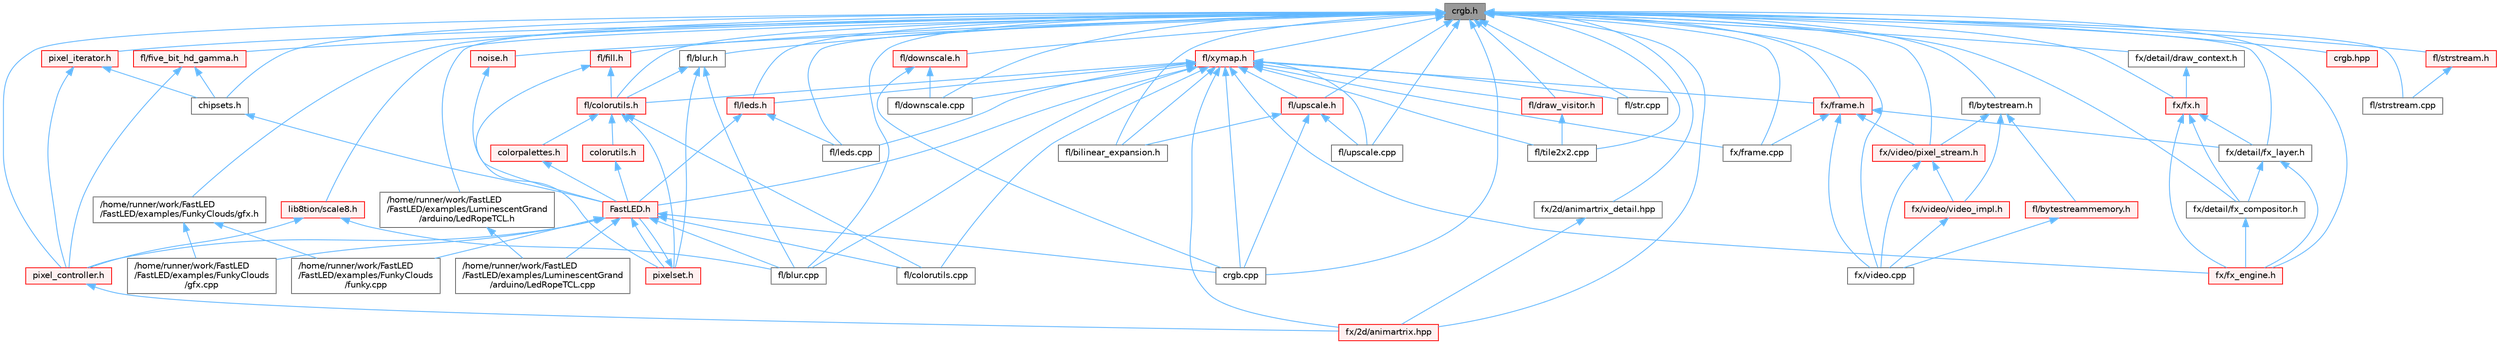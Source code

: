 digraph "crgb.h"
{
 // INTERACTIVE_SVG=YES
 // LATEX_PDF_SIZE
  bgcolor="transparent";
  edge [fontname=Helvetica,fontsize=10,labelfontname=Helvetica,labelfontsize=10];
  node [fontname=Helvetica,fontsize=10,shape=box,height=0.2,width=0.4];
  Node1 [id="Node000001",label="crgb.h",height=0.2,width=0.4,color="gray40", fillcolor="grey60", style="filled", fontcolor="black",tooltip="Defines the red, green, and blue (RGB) pixel struct."];
  Node1 -> Node2 [id="edge1_Node000001_Node000002",dir="back",color="steelblue1",style="solid",tooltip=" "];
  Node2 [id="Node000002",label="/home/runner/work/FastLED\l/FastLED/examples/FunkyClouds/gfx.h",height=0.2,width=0.4,color="grey40", fillcolor="white", style="filled",URL="$d8/dd5/gfx_8h.html",tooltip=" "];
  Node2 -> Node3 [id="edge2_Node000002_Node000003",dir="back",color="steelblue1",style="solid",tooltip=" "];
  Node3 [id="Node000003",label="/home/runner/work/FastLED\l/FastLED/examples/FunkyClouds\l/funky.cpp",height=0.2,width=0.4,color="grey40", fillcolor="white", style="filled",URL="$d6/d43/funky_8cpp.html",tooltip=" "];
  Node2 -> Node4 [id="edge3_Node000002_Node000004",dir="back",color="steelblue1",style="solid",tooltip=" "];
  Node4 [id="Node000004",label="/home/runner/work/FastLED\l/FastLED/examples/FunkyClouds\l/gfx.cpp",height=0.2,width=0.4,color="grey40", fillcolor="white", style="filled",URL="$de/da1/gfx_8cpp.html",tooltip=" "];
  Node1 -> Node5 [id="edge4_Node000001_Node000005",dir="back",color="steelblue1",style="solid",tooltip=" "];
  Node5 [id="Node000005",label="/home/runner/work/FastLED\l/FastLED/examples/LuminescentGrand\l/arduino/LedRopeTCL.h",height=0.2,width=0.4,color="grey40", fillcolor="white", style="filled",URL="$d9/d7e/_led_rope_t_c_l_8h.html",tooltip=" "];
  Node5 -> Node6 [id="edge5_Node000005_Node000006",dir="back",color="steelblue1",style="solid",tooltip=" "];
  Node6 [id="Node000006",label="/home/runner/work/FastLED\l/FastLED/examples/LuminescentGrand\l/arduino/LedRopeTCL.cpp",height=0.2,width=0.4,color="grey40", fillcolor="white", style="filled",URL="$d6/dc9/_led_rope_t_c_l_8cpp.html",tooltip=" "];
  Node1 -> Node7 [id="edge6_Node000001_Node000007",dir="back",color="steelblue1",style="solid",tooltip=" "];
  Node7 [id="Node000007",label="chipsets.h",height=0.2,width=0.4,color="grey40", fillcolor="white", style="filled",URL="$db/d66/chipsets_8h.html",tooltip="Contains the bulk of the definitions for the various LED chipsets supported."];
  Node7 -> Node8 [id="edge7_Node000007_Node000008",dir="back",color="steelblue1",style="solid",tooltip=" "];
  Node8 [id="Node000008",label="FastLED.h",height=0.2,width=0.4,color="red", fillcolor="#FFF0F0", style="filled",URL="$db/d97/_fast_l_e_d_8h.html",tooltip="central include file for FastLED, defines the CFastLED class/object"];
  Node8 -> Node3 [id="edge8_Node000008_Node000003",dir="back",color="steelblue1",style="solid",tooltip=" "];
  Node8 -> Node4 [id="edge9_Node000008_Node000004",dir="back",color="steelblue1",style="solid",tooltip=" "];
  Node8 -> Node6 [id="edge10_Node000008_Node000006",dir="back",color="steelblue1",style="solid",tooltip=" "];
  Node8 -> Node97 [id="edge11_Node000008_Node000097",dir="back",color="steelblue1",style="solid",tooltip=" "];
  Node97 [id="Node000097",label="crgb.cpp",height=0.2,width=0.4,color="grey40", fillcolor="white", style="filled",URL="$d0/de3/crgb_8cpp.html",tooltip="Utility functions for the red, green, and blue (RGB) pixel struct."];
  Node8 -> Node106 [id="edge12_Node000008_Node000106",dir="back",color="steelblue1",style="solid",tooltip=" "];
  Node106 [id="Node000106",label="fl/blur.cpp",height=0.2,width=0.4,color="grey40", fillcolor="white", style="filled",URL="$de/dc8/blur_8cpp.html",tooltip=" "];
  Node8 -> Node107 [id="edge13_Node000008_Node000107",dir="back",color="steelblue1",style="solid",tooltip=" "];
  Node107 [id="Node000107",label="fl/colorutils.cpp",height=0.2,width=0.4,color="grey40", fillcolor="white", style="filled",URL="$da/d2d/colorutils_8cpp.html",tooltip="Misc utility functions for palettes, blending, and more."];
  Node8 -> Node132 [id="edge14_Node000008_Node000132",dir="back",color="steelblue1",style="solid",tooltip=" "];
  Node132 [id="Node000132",label="pixel_controller.h",height=0.2,width=0.4,color="red", fillcolor="#FFF0F0", style="filled",URL="$d5/d4d/pixel__controller_8h.html",tooltip="Low level pixel data writing class."];
  Node132 -> Node133 [id="edge15_Node000132_Node000133",dir="back",color="steelblue1",style="solid",tooltip=" "];
  Node133 [id="Node000133",label="fx/2d/animartrix.hpp",height=0.2,width=0.4,color="red", fillcolor="#FFF0F0", style="filled",URL="$d3/dc3/animartrix_8hpp.html",tooltip=" "];
  Node8 -> Node134 [id="edge16_Node000008_Node000134",dir="back",color="steelblue1",style="solid",tooltip=" "];
  Node134 [id="Node000134",label="pixelset.h",height=0.2,width=0.4,color="red", fillcolor="#FFF0F0", style="filled",URL="$d4/d46/pixelset_8h.html",tooltip="Declares classes for managing logical groups of LEDs."];
  Node134 -> Node8 [id="edge17_Node000134_Node000008",dir="back",color="steelblue1",style="solid",tooltip=" "];
  Node1 -> Node97 [id="edge18_Node000001_Node000097",dir="back",color="steelblue1",style="solid",tooltip=" "];
  Node1 -> Node127 [id="edge19_Node000001_Node000127",dir="back",color="steelblue1",style="solid",tooltip=" "];
  Node127 [id="Node000127",label="crgb.hpp",height=0.2,width=0.4,color="red", fillcolor="#FFF0F0", style="filled",URL="$d0/d4b/crgb_8hpp.html",tooltip="Defines utility functions for the red, green, and blue (RGB) pixel struct."];
  Node1 -> Node144 [id="edge20_Node000001_Node000144",dir="back",color="steelblue1",style="solid",tooltip=" "];
  Node144 [id="Node000144",label="fl/bilinear_expansion.h",height=0.2,width=0.4,color="grey40", fillcolor="white", style="filled",URL="$da/d34/bilinear__expansion_8h.html",tooltip="Demonstrates how to mix noise generation with color palettes on a 2D LED matrix."];
  Node1 -> Node106 [id="edge21_Node000001_Node000106",dir="back",color="steelblue1",style="solid",tooltip=" "];
  Node1 -> Node145 [id="edge22_Node000001_Node000145",dir="back",color="steelblue1",style="solid",tooltip=" "];
  Node145 [id="Node000145",label="fl/blur.h",height=0.2,width=0.4,color="grey40", fillcolor="white", style="filled",URL="$d4/df5/blur_8h.html",tooltip=" "];
  Node145 -> Node106 [id="edge23_Node000145_Node000106",dir="back",color="steelblue1",style="solid",tooltip=" "];
  Node145 -> Node146 [id="edge24_Node000145_Node000146",dir="back",color="steelblue1",style="solid",tooltip=" "];
  Node146 [id="Node000146",label="fl/colorutils.h",height=0.2,width=0.4,color="red", fillcolor="#FFF0F0", style="filled",URL="$d7/df9/fl_2colorutils_8h.html",tooltip="Utility functions for color fill, palettes, blending, and more."];
  Node146 -> Node147 [id="edge25_Node000146_Node000147",dir="back",color="steelblue1",style="solid",tooltip=" "];
  Node147 [id="Node000147",label="colorpalettes.h",height=0.2,width=0.4,color="red", fillcolor="#FFF0F0", style="filled",URL="$dc/dcc/colorpalettes_8h.html",tooltip="Declarations for the predefined color palettes supplied by FastLED."];
  Node147 -> Node8 [id="edge26_Node000147_Node000008",dir="back",color="steelblue1",style="solid",tooltip=" "];
  Node146 -> Node148 [id="edge27_Node000146_Node000148",dir="back",color="steelblue1",style="solid",tooltip=" "];
  Node148 [id="Node000148",label="colorutils.h",height=0.2,width=0.4,color="red", fillcolor="#FFF0F0", style="filled",URL="$d1/dfb/colorutils_8h.html",tooltip=" "];
  Node148 -> Node8 [id="edge28_Node000148_Node000008",dir="back",color="steelblue1",style="solid",tooltip=" "];
  Node146 -> Node107 [id="edge29_Node000146_Node000107",dir="back",color="steelblue1",style="solid",tooltip=" "];
  Node146 -> Node134 [id="edge30_Node000146_Node000134",dir="back",color="steelblue1",style="solid",tooltip=" "];
  Node145 -> Node134 [id="edge31_Node000145_Node000134",dir="back",color="steelblue1",style="solid",tooltip=" "];
  Node1 -> Node155 [id="edge32_Node000001_Node000155",dir="back",color="steelblue1",style="solid",tooltip=" "];
  Node155 [id="Node000155",label="fl/bytestream.h",height=0.2,width=0.4,color="grey40", fillcolor="white", style="filled",URL="$dd/d2b/bytestream_8h.html",tooltip=" "];
  Node155 -> Node156 [id="edge33_Node000155_Node000156",dir="back",color="steelblue1",style="solid",tooltip=" "];
  Node156 [id="Node000156",label="fl/bytestreammemory.h",height=0.2,width=0.4,color="red", fillcolor="#FFF0F0", style="filled",URL="$d1/d24/bytestreammemory_8h.html",tooltip=" "];
  Node156 -> Node158 [id="edge34_Node000156_Node000158",dir="back",color="steelblue1",style="solid",tooltip=" "];
  Node158 [id="Node000158",label="fx/video.cpp",height=0.2,width=0.4,color="grey40", fillcolor="white", style="filled",URL="$d0/d05/video_8cpp.html",tooltip=" "];
  Node155 -> Node159 [id="edge35_Node000155_Node000159",dir="back",color="steelblue1",style="solid",tooltip=" "];
  Node159 [id="Node000159",label="fx/video/pixel_stream.h",height=0.2,width=0.4,color="red", fillcolor="#FFF0F0", style="filled",URL="$d3/dfa/pixel__stream_8h.html",tooltip=" "];
  Node159 -> Node158 [id="edge36_Node000159_Node000158",dir="back",color="steelblue1",style="solid",tooltip=" "];
  Node159 -> Node162 [id="edge37_Node000159_Node000162",dir="back",color="steelblue1",style="solid",tooltip=" "];
  Node162 [id="Node000162",label="fx/video/video_impl.h",height=0.2,width=0.4,color="red", fillcolor="#FFF0F0", style="filled",URL="$d5/d82/video__impl_8h.html",tooltip=" "];
  Node162 -> Node158 [id="edge38_Node000162_Node000158",dir="back",color="steelblue1",style="solid",tooltip=" "];
  Node155 -> Node162 [id="edge39_Node000155_Node000162",dir="back",color="steelblue1",style="solid",tooltip=" "];
  Node1 -> Node146 [id="edge40_Node000001_Node000146",dir="back",color="steelblue1",style="solid",tooltip=" "];
  Node1 -> Node165 [id="edge41_Node000001_Node000165",dir="back",color="steelblue1",style="solid",tooltip=" "];
  Node165 [id="Node000165",label="fl/downscale.cpp",height=0.2,width=0.4,color="grey40", fillcolor="white", style="filled",URL="$d8/df9/downscale_8cpp.html",tooltip=" "];
  Node1 -> Node166 [id="edge42_Node000001_Node000166",dir="back",color="steelblue1",style="solid",tooltip=" "];
  Node166 [id="Node000166",label="fl/downscale.h",height=0.2,width=0.4,color="red", fillcolor="#FFF0F0", style="filled",URL="$d1/d30/src_2fl_2downscale_8h.html",tooltip=" "];
  Node166 -> Node97 [id="edge43_Node000166_Node000097",dir="back",color="steelblue1",style="solid",tooltip=" "];
  Node166 -> Node165 [id="edge44_Node000166_Node000165",dir="back",color="steelblue1",style="solid",tooltip=" "];
  Node1 -> Node151 [id="edge45_Node000001_Node000151",dir="back",color="steelblue1",style="solid",tooltip=" "];
  Node151 [id="Node000151",label="fl/draw_visitor.h",height=0.2,width=0.4,color="red", fillcolor="#FFF0F0", style="filled",URL="$d0/d4f/draw__visitor_8h.html",tooltip=" "];
  Node151 -> Node153 [id="edge46_Node000151_Node000153",dir="back",color="steelblue1",style="solid",tooltip=" "];
  Node153 [id="Node000153",label="fl/tile2x2.cpp",height=0.2,width=0.4,color="grey40", fillcolor="white", style="filled",URL="$db/d15/tile2x2_8cpp.html",tooltip=" "];
  Node1 -> Node167 [id="edge47_Node000001_Node000167",dir="back",color="steelblue1",style="solid",tooltip=" "];
  Node167 [id="Node000167",label="fl/fill.h",height=0.2,width=0.4,color="red", fillcolor="#FFF0F0", style="filled",URL="$d2/d78/fill_8h.html",tooltip=" "];
  Node167 -> Node146 [id="edge48_Node000167_Node000146",dir="back",color="steelblue1",style="solid",tooltip=" "];
  Node167 -> Node134 [id="edge49_Node000167_Node000134",dir="back",color="steelblue1",style="solid",tooltip=" "];
  Node1 -> Node169 [id="edge50_Node000001_Node000169",dir="back",color="steelblue1",style="solid",tooltip=" "];
  Node169 [id="Node000169",label="fl/five_bit_hd_gamma.h",height=0.2,width=0.4,color="red", fillcolor="#FFF0F0", style="filled",URL="$dc/d44/five__bit__hd__gamma_8h.html",tooltip="Declares functions for five-bit gamma correction."];
  Node169 -> Node7 [id="edge51_Node000169_Node000007",dir="back",color="steelblue1",style="solid",tooltip=" "];
  Node169 -> Node132 [id="edge52_Node000169_Node000132",dir="back",color="steelblue1",style="solid",tooltip=" "];
  Node1 -> Node170 [id="edge53_Node000001_Node000170",dir="back",color="steelblue1",style="solid",tooltip=" "];
  Node170 [id="Node000170",label="fl/leds.cpp",height=0.2,width=0.4,color="grey40", fillcolor="white", style="filled",URL="$d6/d78/leds_8cpp.html",tooltip=" "];
  Node1 -> Node171 [id="edge54_Node000001_Node000171",dir="back",color="steelblue1",style="solid",tooltip=" "];
  Node171 [id="Node000171",label="fl/leds.h",height=0.2,width=0.4,color="red", fillcolor="#FFF0F0", style="filled",URL="$da/d78/leds_8h.html",tooltip=" "];
  Node171 -> Node8 [id="edge55_Node000171_Node000008",dir="back",color="steelblue1",style="solid",tooltip=" "];
  Node171 -> Node170 [id="edge56_Node000171_Node000170",dir="back",color="steelblue1",style="solid",tooltip=" "];
  Node1 -> Node179 [id="edge57_Node000001_Node000179",dir="back",color="steelblue1",style="solid",tooltip=" "];
  Node179 [id="Node000179",label="fl/str.cpp",height=0.2,width=0.4,color="grey40", fillcolor="white", style="filled",URL="$d1/d1f/str_8cpp.html",tooltip=" "];
  Node1 -> Node180 [id="edge58_Node000001_Node000180",dir="back",color="steelblue1",style="solid",tooltip=" "];
  Node180 [id="Node000180",label="fl/strstream.cpp",height=0.2,width=0.4,color="grey40", fillcolor="white", style="filled",URL="$d3/d80/strstream_8cpp.html",tooltip=" "];
  Node1 -> Node181 [id="edge59_Node000001_Node000181",dir="back",color="steelblue1",style="solid",tooltip=" "];
  Node181 [id="Node000181",label="fl/strstream.h",height=0.2,width=0.4,color="red", fillcolor="#FFF0F0", style="filled",URL="$d8/d00/strstream_8h.html",tooltip=" "];
  Node181 -> Node180 [id="edge60_Node000181_Node000180",dir="back",color="steelblue1",style="solid",tooltip=" "];
  Node1 -> Node153 [id="edge61_Node000001_Node000153",dir="back",color="steelblue1",style="solid",tooltip=" "];
  Node1 -> Node219 [id="edge62_Node000001_Node000219",dir="back",color="steelblue1",style="solid",tooltip=" "];
  Node219 [id="Node000219",label="fl/upscale.cpp",height=0.2,width=0.4,color="grey40", fillcolor="white", style="filled",URL="$d0/d4f/upscale_8cpp.html",tooltip=" "];
  Node1 -> Node220 [id="edge63_Node000001_Node000220",dir="back",color="steelblue1",style="solid",tooltip=" "];
  Node220 [id="Node000220",label="fl/upscale.h",height=0.2,width=0.4,color="red", fillcolor="#FFF0F0", style="filled",URL="$d6/d0c/upscale_8h.html",tooltip=" "];
  Node220 -> Node97 [id="edge64_Node000220_Node000097",dir="back",color="steelblue1",style="solid",tooltip=" "];
  Node220 -> Node144 [id="edge65_Node000220_Node000144",dir="back",color="steelblue1",style="solid",tooltip=" "];
  Node220 -> Node219 [id="edge66_Node000220_Node000219",dir="back",color="steelblue1",style="solid",tooltip=" "];
  Node1 -> Node222 [id="edge67_Node000001_Node000222",dir="back",color="steelblue1",style="solid",tooltip=" "];
  Node222 [id="Node000222",label="fl/xymap.h",height=0.2,width=0.4,color="red", fillcolor="#FFF0F0", style="filled",URL="$da/d61/xymap_8h.html",tooltip=" "];
  Node222 -> Node8 [id="edge68_Node000222_Node000008",dir="back",color="steelblue1",style="solid",tooltip=" "];
  Node222 -> Node97 [id="edge69_Node000222_Node000097",dir="back",color="steelblue1",style="solid",tooltip=" "];
  Node222 -> Node144 [id="edge70_Node000222_Node000144",dir="back",color="steelblue1",style="solid",tooltip=" "];
  Node222 -> Node106 [id="edge71_Node000222_Node000106",dir="back",color="steelblue1",style="solid",tooltip=" "];
  Node222 -> Node107 [id="edge72_Node000222_Node000107",dir="back",color="steelblue1",style="solid",tooltip=" "];
  Node222 -> Node146 [id="edge73_Node000222_Node000146",dir="back",color="steelblue1",style="solid",tooltip=" "];
  Node222 -> Node165 [id="edge74_Node000222_Node000165",dir="back",color="steelblue1",style="solid",tooltip=" "];
  Node222 -> Node151 [id="edge75_Node000222_Node000151",dir="back",color="steelblue1",style="solid",tooltip=" "];
  Node222 -> Node170 [id="edge76_Node000222_Node000170",dir="back",color="steelblue1",style="solid",tooltip=" "];
  Node222 -> Node171 [id="edge77_Node000222_Node000171",dir="back",color="steelblue1",style="solid",tooltip=" "];
  Node222 -> Node179 [id="edge78_Node000222_Node000179",dir="back",color="steelblue1",style="solid",tooltip=" "];
  Node222 -> Node153 [id="edge79_Node000222_Node000153",dir="back",color="steelblue1",style="solid",tooltip=" "];
  Node222 -> Node219 [id="edge80_Node000222_Node000219",dir="back",color="steelblue1",style="solid",tooltip=" "];
  Node222 -> Node220 [id="edge81_Node000222_Node000220",dir="back",color="steelblue1",style="solid",tooltip=" "];
  Node222 -> Node133 [id="edge82_Node000222_Node000133",dir="back",color="steelblue1",style="solid",tooltip=" "];
  Node222 -> Node216 [id="edge83_Node000222_Node000216",dir="back",color="steelblue1",style="solid",tooltip=" "];
  Node216 [id="Node000216",label="fx/frame.cpp",height=0.2,width=0.4,color="grey40", fillcolor="white", style="filled",URL="$da/d14/frame_8cpp.html",tooltip=" "];
  Node222 -> Node234 [id="edge84_Node000222_Node000234",dir="back",color="steelblue1",style="solid",tooltip=" "];
  Node234 [id="Node000234",label="fx/frame.h",height=0.2,width=0.4,color="red", fillcolor="#FFF0F0", style="filled",URL="$df/d7d/frame_8h.html",tooltip=" "];
  Node234 -> Node214 [id="edge85_Node000234_Node000214",dir="back",color="steelblue1",style="solid",tooltip=" "];
  Node214 [id="Node000214",label="fx/detail/fx_layer.h",height=0.2,width=0.4,color="grey40", fillcolor="white", style="filled",URL="$d7/d2f/fx__layer_8h.html",tooltip=" "];
  Node214 -> Node215 [id="edge86_Node000214_Node000215",dir="back",color="steelblue1",style="solid",tooltip=" "];
  Node215 [id="Node000215",label="fx/detail/fx_compositor.h",height=0.2,width=0.4,color="grey40", fillcolor="white", style="filled",URL="$d5/d6b/fx__compositor_8h.html",tooltip=" "];
  Node215 -> Node204 [id="edge87_Node000215_Node000204",dir="back",color="steelblue1",style="solid",tooltip=" "];
  Node204 [id="Node000204",label="fx/fx_engine.h",height=0.2,width=0.4,color="red", fillcolor="#FFF0F0", style="filled",URL="$d9/d3c/fx__engine_8h.html",tooltip=" "];
  Node214 -> Node204 [id="edge88_Node000214_Node000204",dir="back",color="steelblue1",style="solid",tooltip=" "];
  Node234 -> Node216 [id="edge89_Node000234_Node000216",dir="back",color="steelblue1",style="solid",tooltip=" "];
  Node234 -> Node158 [id="edge90_Node000234_Node000158",dir="back",color="steelblue1",style="solid",tooltip=" "];
  Node234 -> Node159 [id="edge91_Node000234_Node000159",dir="back",color="steelblue1",style="solid",tooltip=" "];
  Node222 -> Node204 [id="edge92_Node000222_Node000204",dir="back",color="steelblue1",style="solid",tooltip=" "];
  Node1 -> Node133 [id="edge93_Node000001_Node000133",dir="back",color="steelblue1",style="solid",tooltip=" "];
  Node1 -> Node236 [id="edge94_Node000001_Node000236",dir="back",color="steelblue1",style="solid",tooltip=" "];
  Node236 [id="Node000236",label="fx/2d/animartrix_detail.hpp",height=0.2,width=0.4,color="grey40", fillcolor="white", style="filled",URL="$d3/d3b/animartrix__detail_8hpp.html",tooltip=" "];
  Node236 -> Node133 [id="edge95_Node000236_Node000133",dir="back",color="steelblue1",style="solid",tooltip=" "];
  Node1 -> Node237 [id="edge96_Node000001_Node000237",dir="back",color="steelblue1",style="solid",tooltip=" "];
  Node237 [id="Node000237",label="fx/detail/draw_context.h",height=0.2,width=0.4,color="grey40", fillcolor="white", style="filled",URL="$db/ded/draw__context_8h.html",tooltip=" "];
  Node237 -> Node238 [id="edge97_Node000237_Node000238",dir="back",color="steelblue1",style="solid",tooltip=" "];
  Node238 [id="Node000238",label="fx/fx.h",height=0.2,width=0.4,color="red", fillcolor="#FFF0F0", style="filled",URL="$df/d44/src_2fx_2fx_8h.html",tooltip=" "];
  Node238 -> Node215 [id="edge98_Node000238_Node000215",dir="back",color="steelblue1",style="solid",tooltip=" "];
  Node238 -> Node214 [id="edge99_Node000238_Node000214",dir="back",color="steelblue1",style="solid",tooltip=" "];
  Node238 -> Node204 [id="edge100_Node000238_Node000204",dir="back",color="steelblue1",style="solid",tooltip=" "];
  Node1 -> Node215 [id="edge101_Node000001_Node000215",dir="back",color="steelblue1",style="solid",tooltip=" "];
  Node1 -> Node214 [id="edge102_Node000001_Node000214",dir="back",color="steelblue1",style="solid",tooltip=" "];
  Node1 -> Node216 [id="edge103_Node000001_Node000216",dir="back",color="steelblue1",style="solid",tooltip=" "];
  Node1 -> Node234 [id="edge104_Node000001_Node000234",dir="back",color="steelblue1",style="solid",tooltip=" "];
  Node1 -> Node238 [id="edge105_Node000001_Node000238",dir="back",color="steelblue1",style="solid",tooltip=" "];
  Node1 -> Node204 [id="edge106_Node000001_Node000204",dir="back",color="steelblue1",style="solid",tooltip=" "];
  Node1 -> Node158 [id="edge107_Node000001_Node000158",dir="back",color="steelblue1",style="solid",tooltip=" "];
  Node1 -> Node159 [id="edge108_Node000001_Node000159",dir="back",color="steelblue1",style="solid",tooltip=" "];
  Node1 -> Node242 [id="edge109_Node000001_Node000242",dir="back",color="steelblue1",style="solid",tooltip=" "];
  Node242 [id="Node000242",label="lib8tion/scale8.h",height=0.2,width=0.4,color="red", fillcolor="#FFF0F0", style="filled",URL="$db/d91/scale8_8h.html",tooltip="Fast, efficient 8-bit scaling functions specifically designed for high-performance LED programming."];
  Node242 -> Node106 [id="edge110_Node000242_Node000106",dir="back",color="steelblue1",style="solid",tooltip=" "];
  Node242 -> Node132 [id="edge111_Node000242_Node000132",dir="back",color="steelblue1",style="solid",tooltip=" "];
  Node1 -> Node244 [id="edge112_Node000001_Node000244",dir="back",color="steelblue1",style="solid",tooltip=" "];
  Node244 [id="Node000244",label="noise.h",height=0.2,width=0.4,color="red", fillcolor="#FFF0F0", style="filled",URL="$d1/d31/noise_8h.html",tooltip="Functions to generate and fill arrays with noise."];
  Node244 -> Node8 [id="edge113_Node000244_Node000008",dir="back",color="steelblue1",style="solid",tooltip=" "];
  Node1 -> Node132 [id="edge114_Node000001_Node000132",dir="back",color="steelblue1",style="solid",tooltip=" "];
  Node1 -> Node246 [id="edge115_Node000001_Node000246",dir="back",color="steelblue1",style="solid",tooltip=" "];
  Node246 [id="Node000246",label="pixel_iterator.h",height=0.2,width=0.4,color="red", fillcolor="#FFF0F0", style="filled",URL="$d8/d6c/pixel__iterator_8h.html",tooltip="Non-templated low level pixel data writing class."];
  Node246 -> Node7 [id="edge116_Node000246_Node000007",dir="back",color="steelblue1",style="solid",tooltip=" "];
  Node246 -> Node132 [id="edge117_Node000246_Node000132",dir="back",color="steelblue1",style="solid",tooltip=" "];
}
